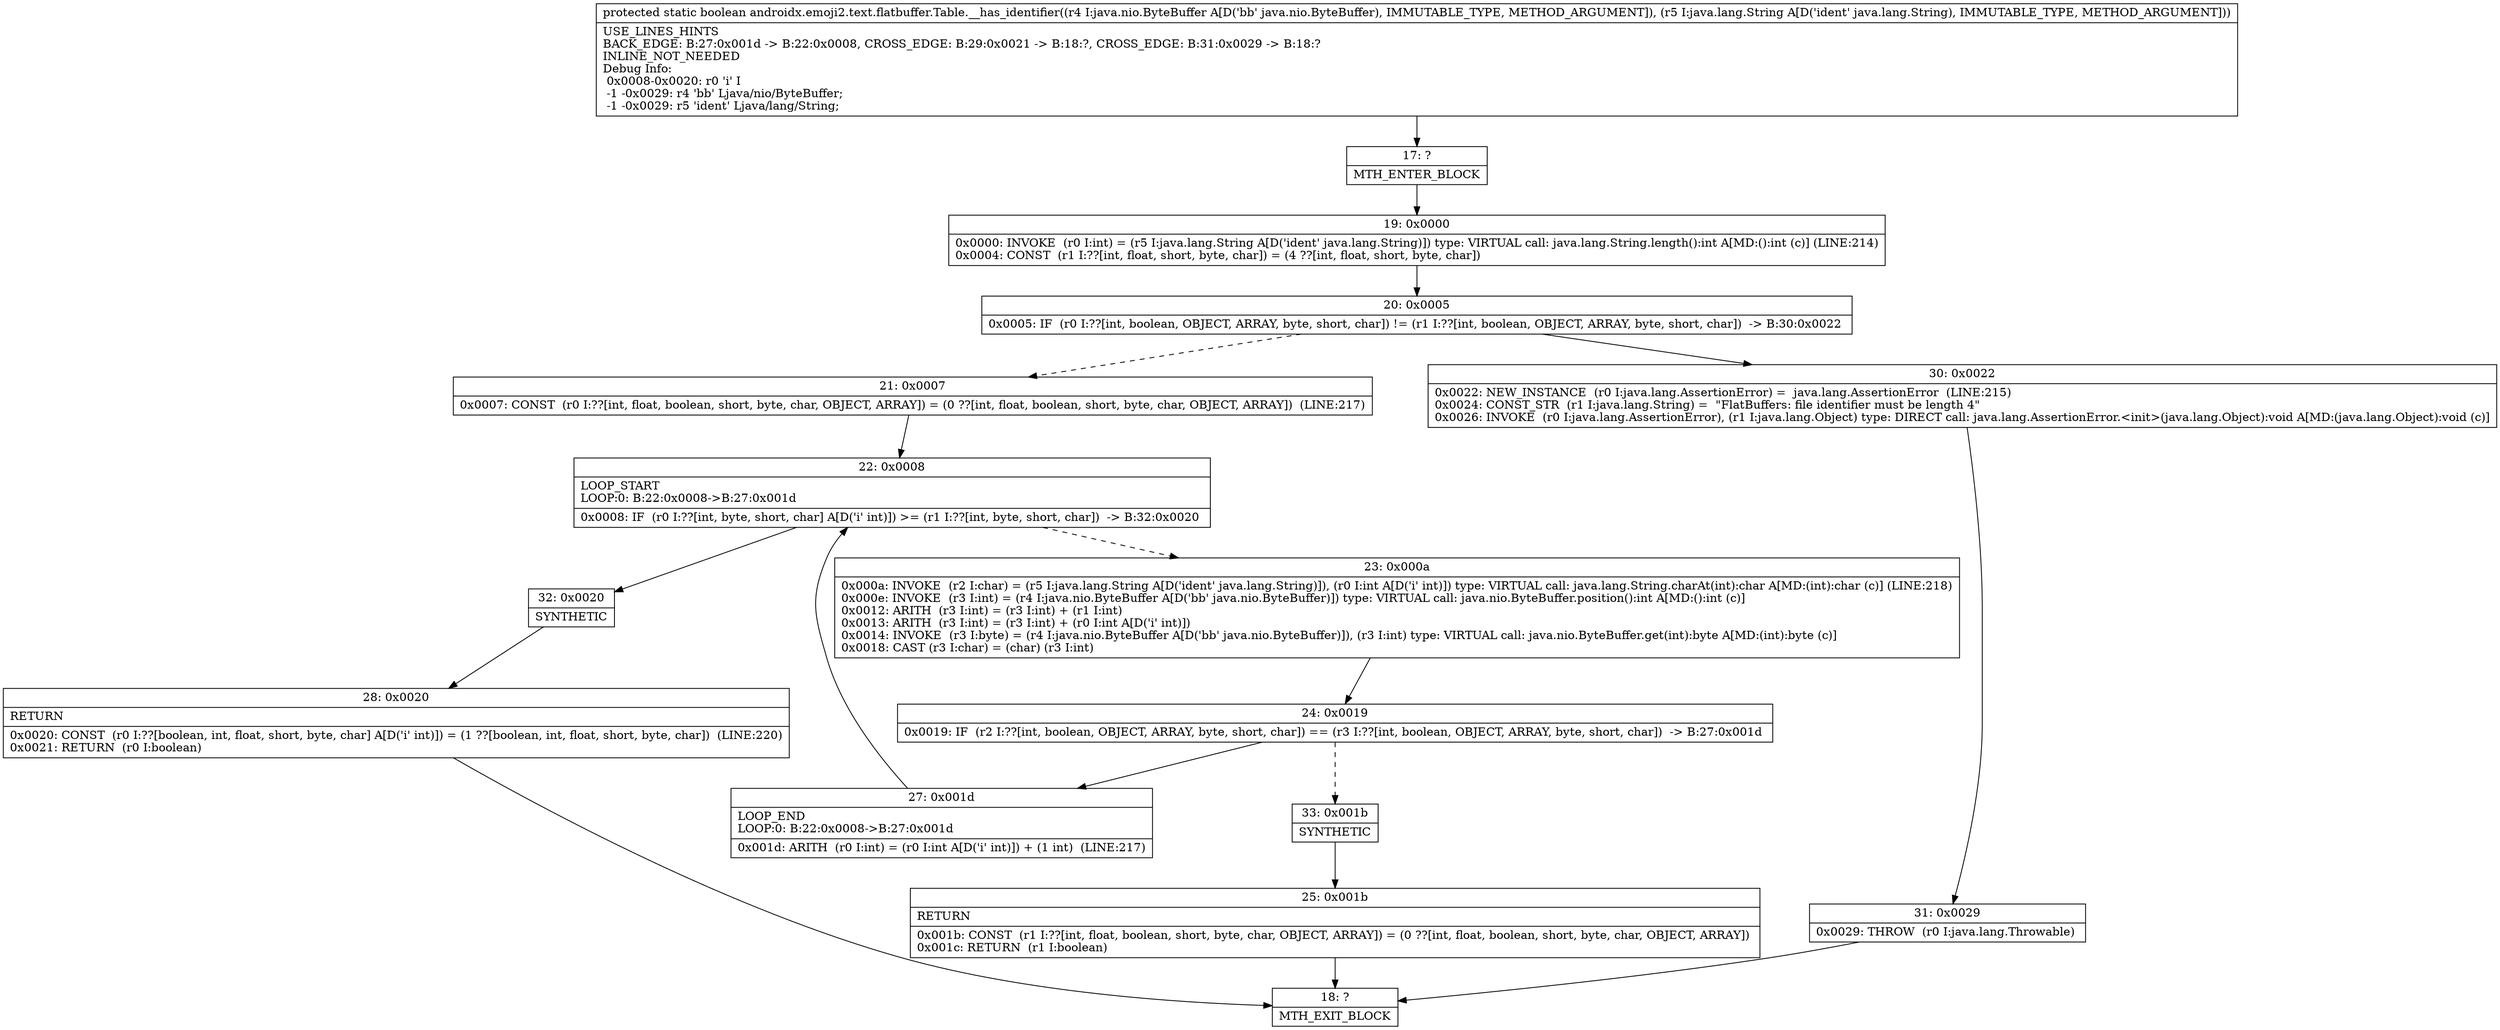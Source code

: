 digraph "CFG forandroidx.emoji2.text.flatbuffer.Table.__has_identifier(Ljava\/nio\/ByteBuffer;Ljava\/lang\/String;)Z" {
Node_17 [shape=record,label="{17\:\ ?|MTH_ENTER_BLOCK\l}"];
Node_19 [shape=record,label="{19\:\ 0x0000|0x0000: INVOKE  (r0 I:int) = (r5 I:java.lang.String A[D('ident' java.lang.String)]) type: VIRTUAL call: java.lang.String.length():int A[MD:():int (c)] (LINE:214)\l0x0004: CONST  (r1 I:??[int, float, short, byte, char]) = (4 ??[int, float, short, byte, char]) \l}"];
Node_20 [shape=record,label="{20\:\ 0x0005|0x0005: IF  (r0 I:??[int, boolean, OBJECT, ARRAY, byte, short, char]) != (r1 I:??[int, boolean, OBJECT, ARRAY, byte, short, char])  \-\> B:30:0x0022 \l}"];
Node_21 [shape=record,label="{21\:\ 0x0007|0x0007: CONST  (r0 I:??[int, float, boolean, short, byte, char, OBJECT, ARRAY]) = (0 ??[int, float, boolean, short, byte, char, OBJECT, ARRAY])  (LINE:217)\l}"];
Node_22 [shape=record,label="{22\:\ 0x0008|LOOP_START\lLOOP:0: B:22:0x0008\-\>B:27:0x001d\l|0x0008: IF  (r0 I:??[int, byte, short, char] A[D('i' int)]) \>= (r1 I:??[int, byte, short, char])  \-\> B:32:0x0020 \l}"];
Node_23 [shape=record,label="{23\:\ 0x000a|0x000a: INVOKE  (r2 I:char) = (r5 I:java.lang.String A[D('ident' java.lang.String)]), (r0 I:int A[D('i' int)]) type: VIRTUAL call: java.lang.String.charAt(int):char A[MD:(int):char (c)] (LINE:218)\l0x000e: INVOKE  (r3 I:int) = (r4 I:java.nio.ByteBuffer A[D('bb' java.nio.ByteBuffer)]) type: VIRTUAL call: java.nio.ByteBuffer.position():int A[MD:():int (c)]\l0x0012: ARITH  (r3 I:int) = (r3 I:int) + (r1 I:int) \l0x0013: ARITH  (r3 I:int) = (r3 I:int) + (r0 I:int A[D('i' int)]) \l0x0014: INVOKE  (r3 I:byte) = (r4 I:java.nio.ByteBuffer A[D('bb' java.nio.ByteBuffer)]), (r3 I:int) type: VIRTUAL call: java.nio.ByteBuffer.get(int):byte A[MD:(int):byte (c)]\l0x0018: CAST (r3 I:char) = (char) (r3 I:int) \l}"];
Node_24 [shape=record,label="{24\:\ 0x0019|0x0019: IF  (r2 I:??[int, boolean, OBJECT, ARRAY, byte, short, char]) == (r3 I:??[int, boolean, OBJECT, ARRAY, byte, short, char])  \-\> B:27:0x001d \l}"];
Node_27 [shape=record,label="{27\:\ 0x001d|LOOP_END\lLOOP:0: B:22:0x0008\-\>B:27:0x001d\l|0x001d: ARITH  (r0 I:int) = (r0 I:int A[D('i' int)]) + (1 int)  (LINE:217)\l}"];
Node_33 [shape=record,label="{33\:\ 0x001b|SYNTHETIC\l}"];
Node_25 [shape=record,label="{25\:\ 0x001b|RETURN\l|0x001b: CONST  (r1 I:??[int, float, boolean, short, byte, char, OBJECT, ARRAY]) = (0 ??[int, float, boolean, short, byte, char, OBJECT, ARRAY]) \l0x001c: RETURN  (r1 I:boolean) \l}"];
Node_18 [shape=record,label="{18\:\ ?|MTH_EXIT_BLOCK\l}"];
Node_32 [shape=record,label="{32\:\ 0x0020|SYNTHETIC\l}"];
Node_28 [shape=record,label="{28\:\ 0x0020|RETURN\l|0x0020: CONST  (r0 I:??[boolean, int, float, short, byte, char] A[D('i' int)]) = (1 ??[boolean, int, float, short, byte, char])  (LINE:220)\l0x0021: RETURN  (r0 I:boolean) \l}"];
Node_30 [shape=record,label="{30\:\ 0x0022|0x0022: NEW_INSTANCE  (r0 I:java.lang.AssertionError) =  java.lang.AssertionError  (LINE:215)\l0x0024: CONST_STR  (r1 I:java.lang.String) =  \"FlatBuffers: file identifier must be length 4\" \l0x0026: INVOKE  (r0 I:java.lang.AssertionError), (r1 I:java.lang.Object) type: DIRECT call: java.lang.AssertionError.\<init\>(java.lang.Object):void A[MD:(java.lang.Object):void (c)]\l}"];
Node_31 [shape=record,label="{31\:\ 0x0029|0x0029: THROW  (r0 I:java.lang.Throwable) \l}"];
MethodNode[shape=record,label="{protected static boolean androidx.emoji2.text.flatbuffer.Table.__has_identifier((r4 I:java.nio.ByteBuffer A[D('bb' java.nio.ByteBuffer), IMMUTABLE_TYPE, METHOD_ARGUMENT]), (r5 I:java.lang.String A[D('ident' java.lang.String), IMMUTABLE_TYPE, METHOD_ARGUMENT]))  | USE_LINES_HINTS\lBACK_EDGE: B:27:0x001d \-\> B:22:0x0008, CROSS_EDGE: B:29:0x0021 \-\> B:18:?, CROSS_EDGE: B:31:0x0029 \-\> B:18:?\lINLINE_NOT_NEEDED\lDebug Info:\l  0x0008\-0x0020: r0 'i' I\l  \-1 \-0x0029: r4 'bb' Ljava\/nio\/ByteBuffer;\l  \-1 \-0x0029: r5 'ident' Ljava\/lang\/String;\l}"];
MethodNode -> Node_17;Node_17 -> Node_19;
Node_19 -> Node_20;
Node_20 -> Node_21[style=dashed];
Node_20 -> Node_30;
Node_21 -> Node_22;
Node_22 -> Node_23[style=dashed];
Node_22 -> Node_32;
Node_23 -> Node_24;
Node_24 -> Node_27;
Node_24 -> Node_33[style=dashed];
Node_27 -> Node_22;
Node_33 -> Node_25;
Node_25 -> Node_18;
Node_32 -> Node_28;
Node_28 -> Node_18;
Node_30 -> Node_31;
Node_31 -> Node_18;
}

